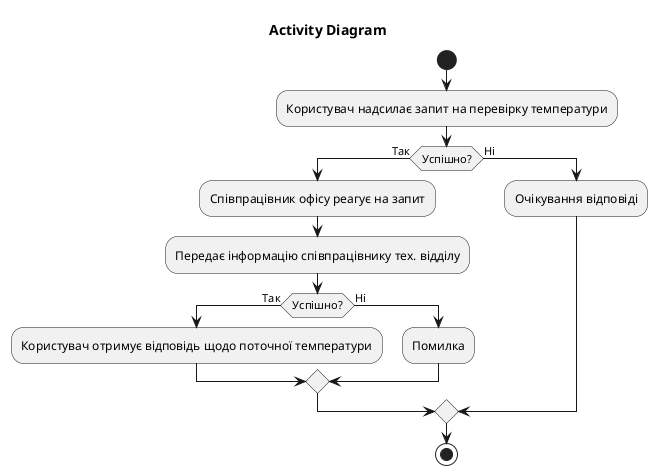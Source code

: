 @startuml
title Activity Diagram 

start
:Користувач надсилає запит на перевірку температури;
if (Успішно?) then (Так)
  :Співпрацівник офісу реагує на запит;
  :Передає інформацію співпрацівнику тех. відділу;
  if (Успішно?) then (Так)
    :Користувач отримує відповідь щодо поточної температури;
  else (Ні)
    :Помилка;
  endif
else (Ні)
  :Очікування відповіді;
endif
stop

@enduml